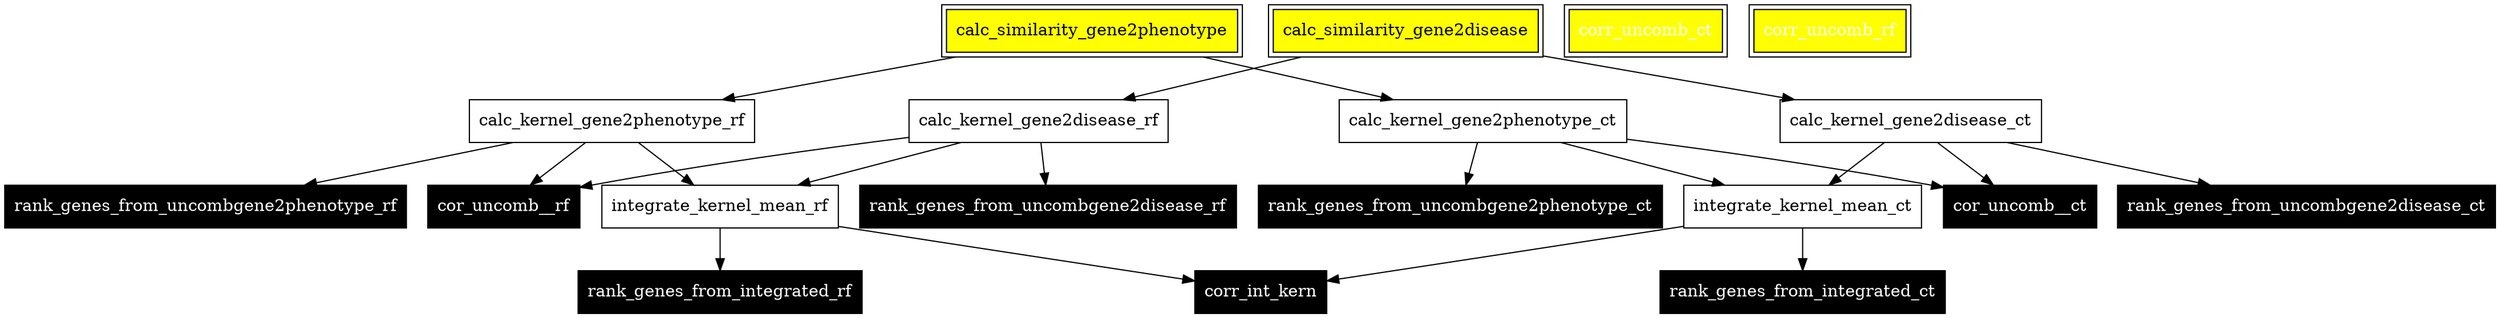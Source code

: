 digraph G {
node[shape=box]
"calc_similarity_gene2phenotype"[color=black, peripheries=2, style=filled, fillcolor=yellow]
"calc_similarity_gene2disease"[color=black, peripheries=2, style=filled, fillcolor=yellow]
"calc_similarity_gene2phenotype"-> "calc_kernel_gene2phenotype_ct"
"calc_similarity_gene2disease"-> "calc_kernel_gene2disease_ct"
"calc_kernel_gene2phenotype_ct"-> "cor_uncomb__ct"
"calc_kernel_gene2disease_ct"-> "cor_uncomb__ct"
"calc_kernel_gene2phenotype_ct"-> "rank_genes_from_uncombgene2phenotype_ct"
"calc_kernel_gene2disease_ct"-> "rank_genes_from_uncombgene2disease_ct"
"calc_kernel_gene2phenotype_ct"-> "integrate_kernel_mean_ct"
"calc_kernel_gene2disease_ct"-> "integrate_kernel_mean_ct"
"integrate_kernel_mean_ct"-> "rank_genes_from_integrated_ct"
"calc_similarity_gene2phenotype"-> "calc_kernel_gene2phenotype_rf"
"calc_similarity_gene2disease"-> "calc_kernel_gene2disease_rf"
"calc_kernel_gene2phenotype_rf"-> "cor_uncomb__rf"
"calc_kernel_gene2disease_rf"-> "cor_uncomb__rf"
"calc_kernel_gene2phenotype_rf"-> "rank_genes_from_uncombgene2phenotype_rf"
"calc_kernel_gene2disease_rf"-> "rank_genes_from_uncombgene2disease_rf"
"calc_kernel_gene2phenotype_rf"-> "integrate_kernel_mean_rf"
"calc_kernel_gene2disease_rf"-> "integrate_kernel_mean_rf"
"integrate_kernel_mean_rf"-> "rank_genes_from_integrated_rf"
"corr_uncomb_ct"[color=black, peripheries=2, style=filled, fillcolor=yellow]
"corr_uncomb_rf"[color=black, peripheries=2, style=filled, fillcolor=yellow]
"integrate_kernel_mean_ct"-> "corr_int_kern"
"integrate_kernel_mean_rf"-> "corr_int_kern"
"cor_uncomb__ct"[fontcolor=white, color=black, style=filled]
"rank_genes_from_uncombgene2phenotype_ct"[fontcolor=white, color=black, style=filled]
"rank_genes_from_uncombgene2disease_ct"[fontcolor=white, color=black, style=filled]
"rank_genes_from_integrated_ct"[fontcolor=white, color=black, style=filled]
"cor_uncomb__rf"[fontcolor=white, color=black, style=filled]
"rank_genes_from_uncombgene2phenotype_rf"[fontcolor=white, color=black, style=filled]
"rank_genes_from_uncombgene2disease_rf"[fontcolor=white, color=black, style=filled]
"rank_genes_from_integrated_rf"[fontcolor=white, color=black, style=filled]
"corr_uncomb_ct"[fontcolor=white, color=black, style=filled]
"corr_uncomb_rf"[fontcolor=white, color=black, style=filled]
"corr_int_kern"[fontcolor=white, color=black, style=filled]
}
